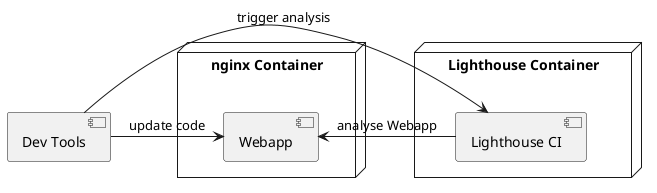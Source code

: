 @startuml


component "Dev Tools" as devtools
node "nginx Container" {
    component "Webapp" as app
}

node "Lighthouse Container" {
    component "Lighthouse CI" as ci
}

devtools -> app : update code
devtools -> ci : trigger analysis
ci -> app : analyse Webapp

@enduml